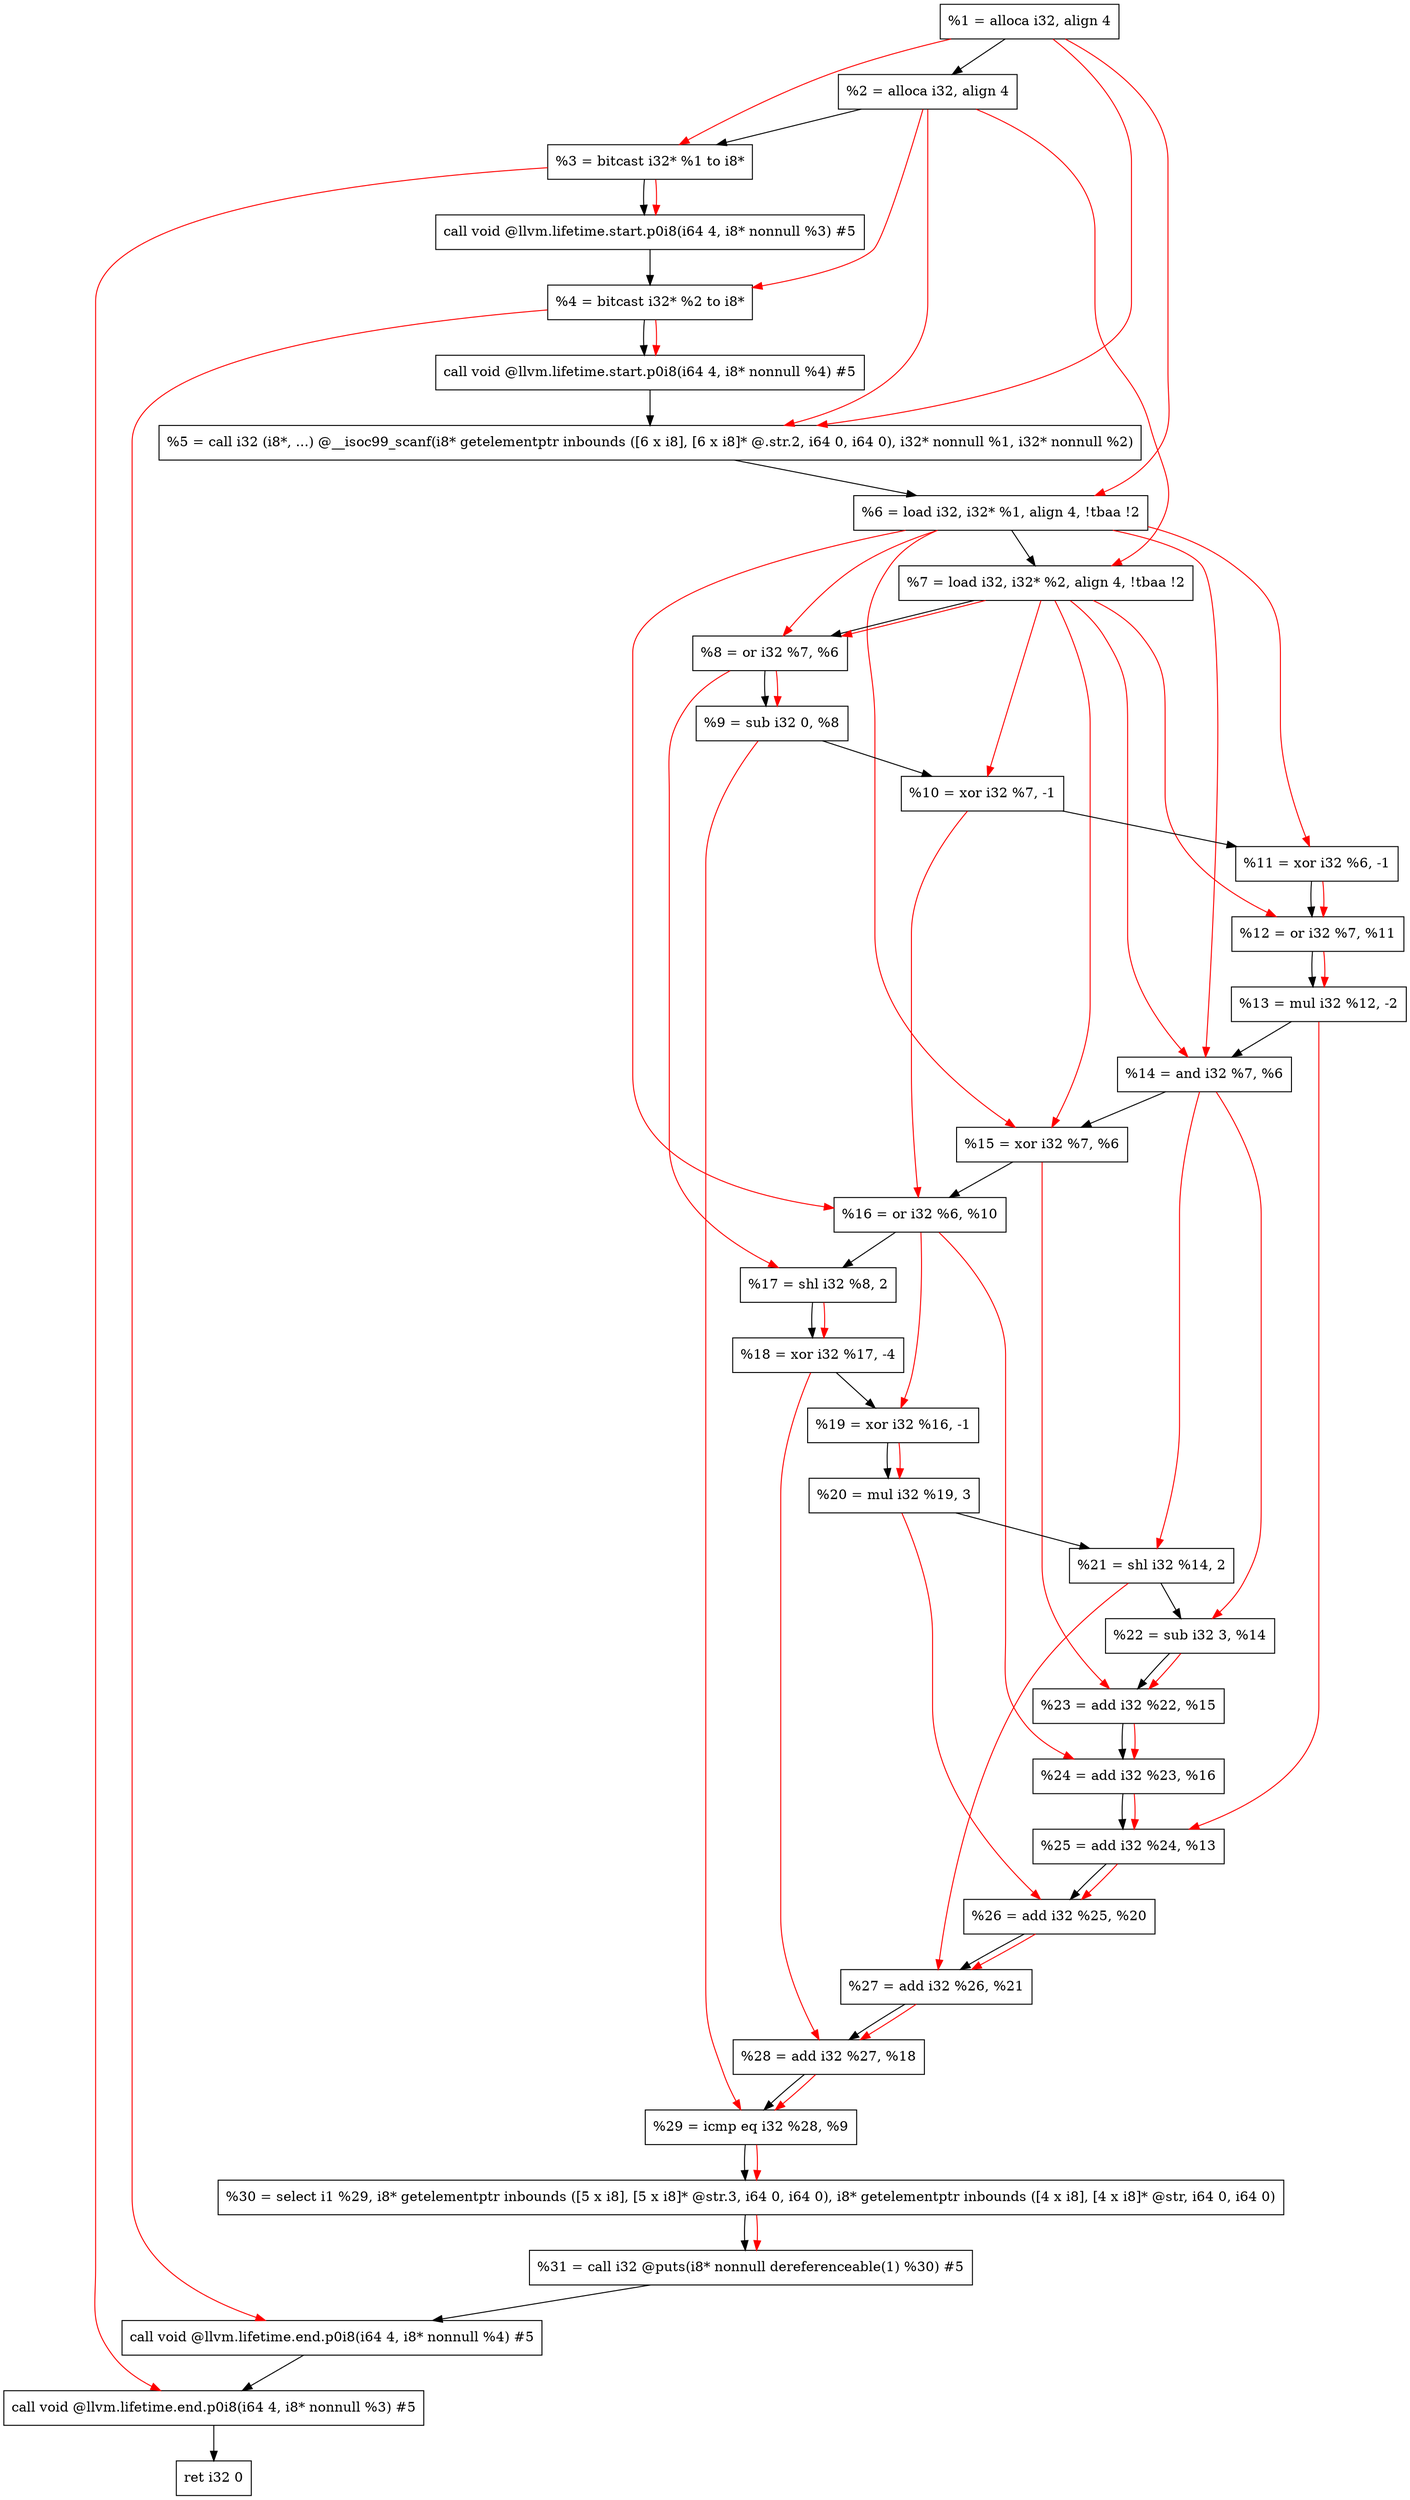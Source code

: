 digraph "DFG for'main' function" {
	Node0x1708c18[shape=record, label="  %1 = alloca i32, align 4"];
	Node0x1708cc8[shape=record, label="  %2 = alloca i32, align 4"];
	Node0x1708d58[shape=record, label="  %3 = bitcast i32* %1 to i8*"];
	Node0x17091b8[shape=record, label="  call void @llvm.lifetime.start.p0i8(i64 4, i8* nonnull %3) #5"];
	Node0x1709298[shape=record, label="  %4 = bitcast i32* %2 to i8*"];
	Node0x17093b8[shape=record, label="  call void @llvm.lifetime.start.p0i8(i64 4, i8* nonnull %4) #5"];
	Node0x17095f0[shape=record, label="  %5 = call i32 (i8*, ...) @__isoc99_scanf(i8* getelementptr inbounds ([6 x i8], [6 x i8]* @.str.2, i64 0, i64 0), i32* nonnull %1, i32* nonnull %2)"];
	Node0x17096a8[shape=record, label="  %6 = load i32, i32* %1, align 4, !tbaa !2"];
	Node0x170a618[shape=record, label="  %7 = load i32, i32* %2, align 4, !tbaa !2"];
	Node0x170aca0[shape=record, label="  %8 = or i32 %7, %6"];
	Node0x170ad10[shape=record, label="  %9 = sub i32 0, %8"];
	Node0x170ad80[shape=record, label="  %10 = xor i32 %7, -1"];
	Node0x170adf0[shape=record, label="  %11 = xor i32 %6, -1"];
	Node0x170ae60[shape=record, label="  %12 = or i32 %7, %11"];
	Node0x170aed0[shape=record, label="  %13 = mul i32 %12, -2"];
	Node0x170af40[shape=record, label="  %14 = and i32 %7, %6"];
	Node0x170afb0[shape=record, label="  %15 = xor i32 %7, %6"];
	Node0x170b020[shape=record, label="  %16 = or i32 %6, %10"];
	Node0x170b090[shape=record, label="  %17 = shl i32 %8, 2"];
	Node0x170b100[shape=record, label="  %18 = xor i32 %17, -4"];
	Node0x170b170[shape=record, label="  %19 = xor i32 %16, -1"];
	Node0x170b1e0[shape=record, label="  %20 = mul i32 %19, 3"];
	Node0x170b250[shape=record, label="  %21 = shl i32 %14, 2"];
	Node0x170b2c0[shape=record, label="  %22 = sub i32 3, %14"];
	Node0x170b330[shape=record, label="  %23 = add i32 %22, %15"];
	Node0x170b3a0[shape=record, label="  %24 = add i32 %23, %16"];
	Node0x170b410[shape=record, label="  %25 = add i32 %24, %13"];
	Node0x170b480[shape=record, label="  %26 = add i32 %25, %20"];
	Node0x170b4f0[shape=record, label="  %27 = add i32 %26, %21"];
	Node0x170b560[shape=record, label="  %28 = add i32 %27, %18"];
	Node0x170b5d0[shape=record, label="  %29 = icmp eq i32 %28, %9"];
	Node0x16a99d8[shape=record, label="  %30 = select i1 %29, i8* getelementptr inbounds ([5 x i8], [5 x i8]* @str.3, i64 0, i64 0), i8* getelementptr inbounds ([4 x i8], [4 x i8]* @str, i64 0, i64 0)"];
	Node0x170b660[shape=record, label="  %31 = call i32 @puts(i8* nonnull dereferenceable(1) %30) #5"];
	Node0x170b8b8[shape=record, label="  call void @llvm.lifetime.end.p0i8(i64 4, i8* nonnull %4) #5"];
	Node0x170ba18[shape=record, label="  call void @llvm.lifetime.end.p0i8(i64 4, i8* nonnull %3) #5"];
	Node0x170bad8[shape=record, label="  ret i32 0"];
	Node0x1708c18 -> Node0x1708cc8;
	Node0x1708cc8 -> Node0x1708d58;
	Node0x1708d58 -> Node0x17091b8;
	Node0x17091b8 -> Node0x1709298;
	Node0x1709298 -> Node0x17093b8;
	Node0x17093b8 -> Node0x17095f0;
	Node0x17095f0 -> Node0x17096a8;
	Node0x17096a8 -> Node0x170a618;
	Node0x170a618 -> Node0x170aca0;
	Node0x170aca0 -> Node0x170ad10;
	Node0x170ad10 -> Node0x170ad80;
	Node0x170ad80 -> Node0x170adf0;
	Node0x170adf0 -> Node0x170ae60;
	Node0x170ae60 -> Node0x170aed0;
	Node0x170aed0 -> Node0x170af40;
	Node0x170af40 -> Node0x170afb0;
	Node0x170afb0 -> Node0x170b020;
	Node0x170b020 -> Node0x170b090;
	Node0x170b090 -> Node0x170b100;
	Node0x170b100 -> Node0x170b170;
	Node0x170b170 -> Node0x170b1e0;
	Node0x170b1e0 -> Node0x170b250;
	Node0x170b250 -> Node0x170b2c0;
	Node0x170b2c0 -> Node0x170b330;
	Node0x170b330 -> Node0x170b3a0;
	Node0x170b3a0 -> Node0x170b410;
	Node0x170b410 -> Node0x170b480;
	Node0x170b480 -> Node0x170b4f0;
	Node0x170b4f0 -> Node0x170b560;
	Node0x170b560 -> Node0x170b5d0;
	Node0x170b5d0 -> Node0x16a99d8;
	Node0x16a99d8 -> Node0x170b660;
	Node0x170b660 -> Node0x170b8b8;
	Node0x170b8b8 -> Node0x170ba18;
	Node0x170ba18 -> Node0x170bad8;
edge [color=red]
	Node0x1708c18 -> Node0x1708d58;
	Node0x1708d58 -> Node0x17091b8;
	Node0x1708cc8 -> Node0x1709298;
	Node0x1709298 -> Node0x17093b8;
	Node0x1708c18 -> Node0x17095f0;
	Node0x1708cc8 -> Node0x17095f0;
	Node0x1708c18 -> Node0x17096a8;
	Node0x1708cc8 -> Node0x170a618;
	Node0x170a618 -> Node0x170aca0;
	Node0x17096a8 -> Node0x170aca0;
	Node0x170aca0 -> Node0x170ad10;
	Node0x170a618 -> Node0x170ad80;
	Node0x17096a8 -> Node0x170adf0;
	Node0x170a618 -> Node0x170ae60;
	Node0x170adf0 -> Node0x170ae60;
	Node0x170ae60 -> Node0x170aed0;
	Node0x170a618 -> Node0x170af40;
	Node0x17096a8 -> Node0x170af40;
	Node0x170a618 -> Node0x170afb0;
	Node0x17096a8 -> Node0x170afb0;
	Node0x17096a8 -> Node0x170b020;
	Node0x170ad80 -> Node0x170b020;
	Node0x170aca0 -> Node0x170b090;
	Node0x170b090 -> Node0x170b100;
	Node0x170b020 -> Node0x170b170;
	Node0x170b170 -> Node0x170b1e0;
	Node0x170af40 -> Node0x170b250;
	Node0x170af40 -> Node0x170b2c0;
	Node0x170b2c0 -> Node0x170b330;
	Node0x170afb0 -> Node0x170b330;
	Node0x170b330 -> Node0x170b3a0;
	Node0x170b020 -> Node0x170b3a0;
	Node0x170b3a0 -> Node0x170b410;
	Node0x170aed0 -> Node0x170b410;
	Node0x170b410 -> Node0x170b480;
	Node0x170b1e0 -> Node0x170b480;
	Node0x170b480 -> Node0x170b4f0;
	Node0x170b250 -> Node0x170b4f0;
	Node0x170b4f0 -> Node0x170b560;
	Node0x170b100 -> Node0x170b560;
	Node0x170b560 -> Node0x170b5d0;
	Node0x170ad10 -> Node0x170b5d0;
	Node0x170b5d0 -> Node0x16a99d8;
	Node0x16a99d8 -> Node0x170b660;
	Node0x1709298 -> Node0x170b8b8;
	Node0x1708d58 -> Node0x170ba18;
}
